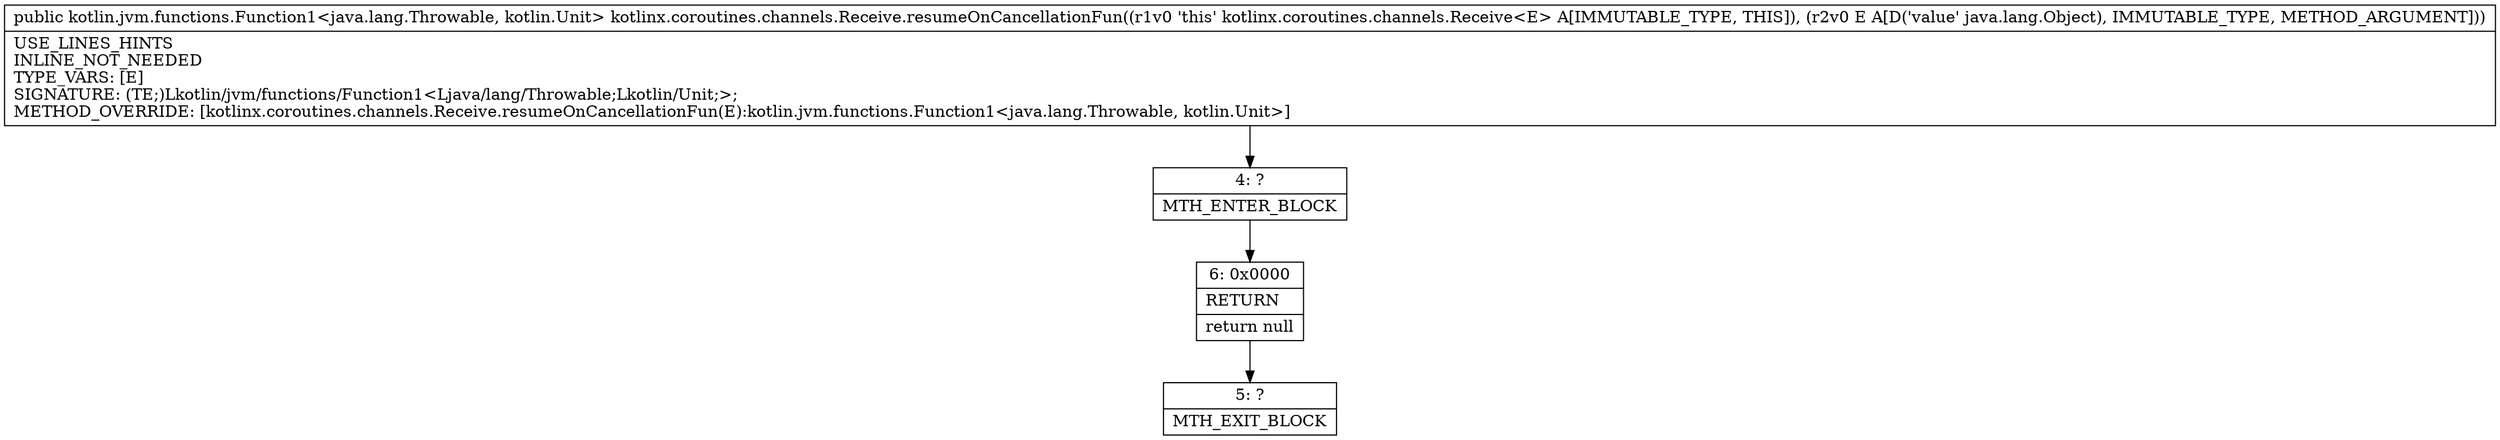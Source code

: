 digraph "CFG forkotlinx.coroutines.channels.Receive.resumeOnCancellationFun(Ljava\/lang\/Object;)Lkotlin\/jvm\/functions\/Function1;" {
Node_4 [shape=record,label="{4\:\ ?|MTH_ENTER_BLOCK\l}"];
Node_6 [shape=record,label="{6\:\ 0x0000|RETURN\l|return null\l}"];
Node_5 [shape=record,label="{5\:\ ?|MTH_EXIT_BLOCK\l}"];
MethodNode[shape=record,label="{public kotlin.jvm.functions.Function1\<java.lang.Throwable, kotlin.Unit\> kotlinx.coroutines.channels.Receive.resumeOnCancellationFun((r1v0 'this' kotlinx.coroutines.channels.Receive\<E\> A[IMMUTABLE_TYPE, THIS]), (r2v0 E A[D('value' java.lang.Object), IMMUTABLE_TYPE, METHOD_ARGUMENT]))  | USE_LINES_HINTS\lINLINE_NOT_NEEDED\lTYPE_VARS: [E]\lSIGNATURE: (TE;)Lkotlin\/jvm\/functions\/Function1\<Ljava\/lang\/Throwable;Lkotlin\/Unit;\>;\lMETHOD_OVERRIDE: [kotlinx.coroutines.channels.Receive.resumeOnCancellationFun(E):kotlin.jvm.functions.Function1\<java.lang.Throwable, kotlin.Unit\>]\l}"];
MethodNode -> Node_4;Node_4 -> Node_6;
Node_6 -> Node_5;
}

